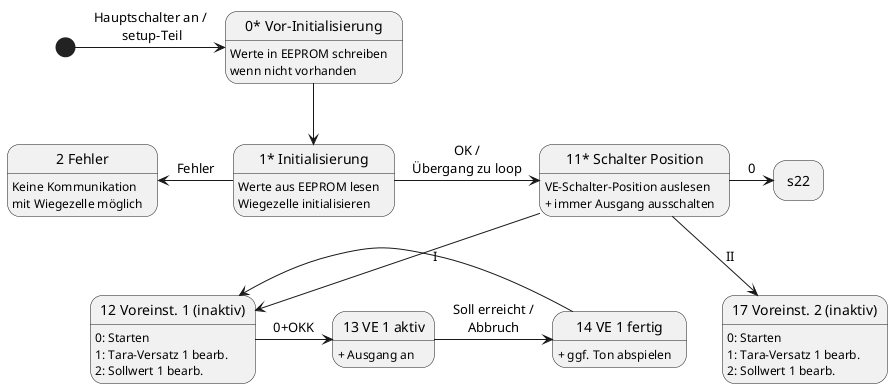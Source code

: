 @startuml
hide empty description

[*] -r> s0 : Hauptschalter an /\n setup-Teil
state s0 as "0* Vor-Initialisierung" : Werte in EEPROM schreiben\nwenn nicht vorhanden
s0 --> s1

state s1 as "1* Initialisierung" : Werte aus EEPROM lesen\nWiegezelle initialisieren
s1 -l> s2 : Fehler
s1 -r> s11 : OK /\nÜbergang zu loop

state s2 as "2 Fehler" : Keine Kommunikation\nmit Wiegezelle möglich


state s11 as "11* Schalter Position" : VE-Schalter-Position auslesen\n+ immer Ausgang ausschalten
s11 --> s12 : I
s11 --> s17 : II
s11 -r> s22 : 0

state s12 as "12 Voreinst. 1 (inaktiv)" : 0: Starten\n1: Tara-Versatz 1 bearb.\n2: Sollwert 1 bearb.
s12 -> s13 : 0+OKK

state s13 as "13 VE 1 aktiv" : + Ausgang an
s13 -> s14 : Soll erreicht /\nAbbruch
state s14 as "14 VE 1 fertig" : + ggf. Ton abspielen
s12 <- s14

'
state s17 as "17 Voreinst. 2 (inaktiv)" : 0: Starten\n1: Tara-Versatz 1 bearb.\n2: Sollwert 1 bearb.


' state s4 as "4 Kalibrierung" : Kalibrierung erforderlich\nSensor leeren, dann OK
' state s5 as "5 Kalibrierung" : Gewicht mit bekannter\nMasse auf Sensor,\ndann OK
' state s41 as "41 Tara messen"
' s4 --> s41 : OK
' s41 --> s5
' state s6 as "6 Kalibrierung" : Bekannte Masse eingeben\n0: 10er Stelle\n1: 1er Stelle\n2: 0.1er Stelle\n3: 0.01er Stelle\n4: OK/X
' s5 --> s6 : OK
' state s7 as "7 Kalibrierung" : EEPROM Speichern?\n0 :nein\n1: ja
' state s61 as "61 Kalibrierung"
' s6 --> s61 : 4+OK
' s61 --> s7
' state s71 as "71 Werte speichern"
' s7 --> s71
' s71 --> s11
' state s9 as "9 Tara" : Tara erforderlich\nSensor leeren, dann OK
' state s10 as "10 Tara" : EEPROM Speichern?\n0 :nein\n1: ja
' state s91 as "91 Tara messen"
' s9 --> s91 : OK
' s91 --> s10
' state s101 as "101 Tara-Offset speichern"
' s10 --> s101
' s101 --> s11
' 
' 
' s12 --> s11 : Schalter\ngeändert
' 
' s12 --> s13 : 0+lang-OK
' 
' s13 --> s14 : Soll erreicht\n/ Abbruch
' s14 --> s12
' state s15 as "15 Soll-1 bearb." : 0: 10er Stelle\n1: 1er Stelle\n2: 0.1er Stelle\n3: OK/X\n+ EEPROM speichern
' s12 --> s15 : 2+OK
' state s151 as "151 VE1 Werte Speichern" : Sollwerte + Tara-Versatz
' s15 --> s151
' state s16 as "16 TV-1 bearb." : 0: 1er Stelle\n1: 0.1er Stelle\n2: 0.01er Stelle\n3: OK/X\n+ EEPROM speichern
' s12 --> s16 : 1+OK
' s16 --> s151
' s151 --> s12
' 
' 
' s17 --> s11 : Schalter\ngeändert
' state s18 as "18 VE 2 aktiv" : + Ausgang an
' s17 --> s18 : 0+lang-OK
' state s19 as "19 VE 2 fertig" : + Ton abspielen
' s18 --> s19 : Soll erreicht\n/ Abbruch
' s19 --> s17
' state s20 as "20 Soll-2 bearb." : 0: 10er Stelle\n1: 1er Stelle\n2: 0.1er Stelle\n3: OK/X\n+ EEPROM speichern
' s17 --> s20 : 2+OK
' state s201 as "201 VE2 Werte Speichern" : Sollwerte + Tara-Versatz
' s20 --> s201 : OK
' state s21 as "21 TV-2 bearb." : 0: 1er Stelle\n1: 0.1er Stelle\n2: 0.01er Stelle\n3: OK/X\n+ EEPROM speichern
' s17 --> s21 : 1+OK
' s21 --> s201 : OK
' s201 --> s17

' state s22 as "22 keine VE gewählt" : 0: Start\n1: Einstellungen\n2: Sollwert bearb. 
' 
' s22 --> s11 : Schalter\ngeändert
' state s23 as "23 ohne VE aktiv" : + Ausgang an
' s22 --> s23 : 0+lang-OK
' state s24 as "24 ohne VE fertig" : + Ton abspielen (?)
' s23 -l> s24 : Soll erreicht \n/ Abbruch
' s24 --> s22
' state s25 as "25 Soll-oVE bearb." : 0: 10er Stelle\n1: 1er Stelle\n2: 0.1er Stelle\n3: OK/X
' s22 -> s25 : 2+OK
' s25 -> s22 : OK
' state s26 as "26 Einstellungen" : 0: zurück\n1: Tastentöne\n2: Ende-Ton\n3: Tara\n4: Kalibrierung\n5: Zurücksetzen
' s22 --> s26 : 1+OK
' state s28 as "28 Einstellungen speichern"
' s26 --> s28 : 0+OK
' s28 --> s22
' s26 -->s9 : 3+OK
' s26 --> s4 : 4+OK
' state s27 as "27 Zurücksetzen" : Wirklich zurücksetzen?\n0: nein\n1: ja
' s26 --> s27 : 5+OK
' s26 -> s26 : 1|2+OK
' s27 --> s26 : 0+OK
' state s29 as "29 Zurücksetzen" : EEPROM löschen!\nReboot!
' s27 --> s29 : 1+OK
' s29 --> [*]

@enduml